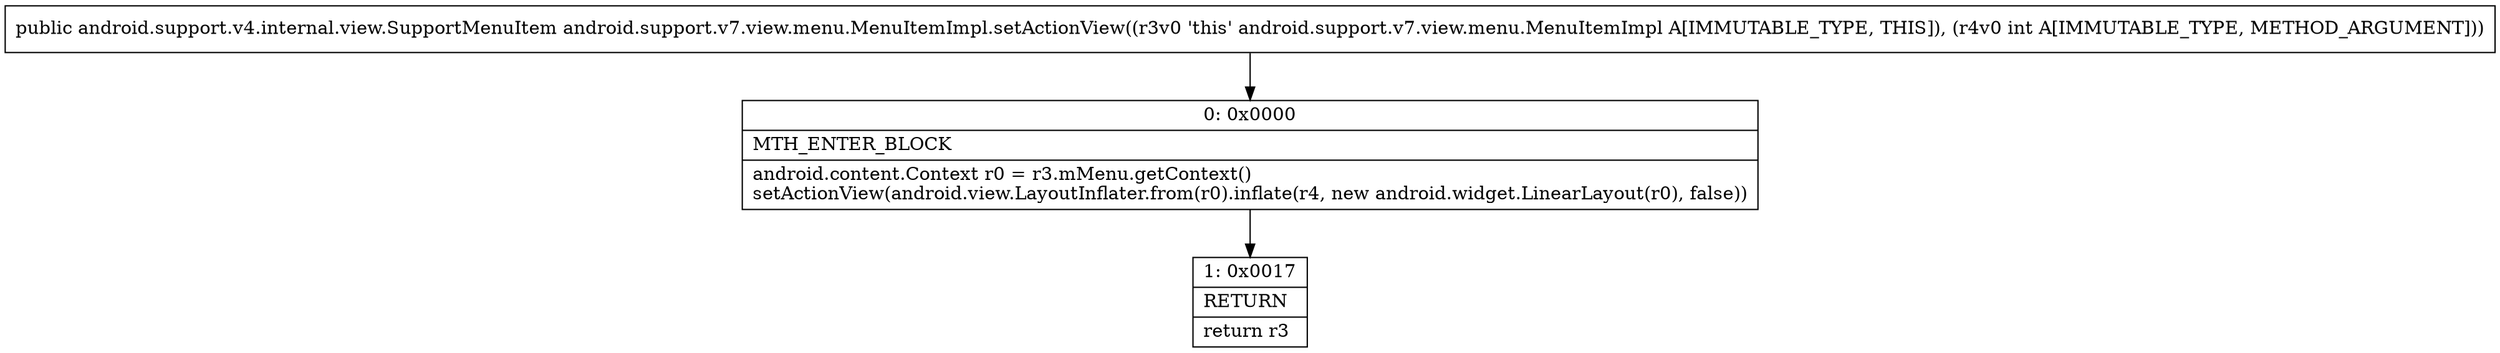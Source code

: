 digraph "CFG forandroid.support.v7.view.menu.MenuItemImpl.setActionView(I)Landroid\/support\/v4\/internal\/view\/SupportMenuItem;" {
Node_0 [shape=record,label="{0\:\ 0x0000|MTH_ENTER_BLOCK\l|android.content.Context r0 = r3.mMenu.getContext()\lsetActionView(android.view.LayoutInflater.from(r0).inflate(r4, new android.widget.LinearLayout(r0), false))\l}"];
Node_1 [shape=record,label="{1\:\ 0x0017|RETURN\l|return r3\l}"];
MethodNode[shape=record,label="{public android.support.v4.internal.view.SupportMenuItem android.support.v7.view.menu.MenuItemImpl.setActionView((r3v0 'this' android.support.v7.view.menu.MenuItemImpl A[IMMUTABLE_TYPE, THIS]), (r4v0 int A[IMMUTABLE_TYPE, METHOD_ARGUMENT])) }"];
MethodNode -> Node_0;
Node_0 -> Node_1;
}

